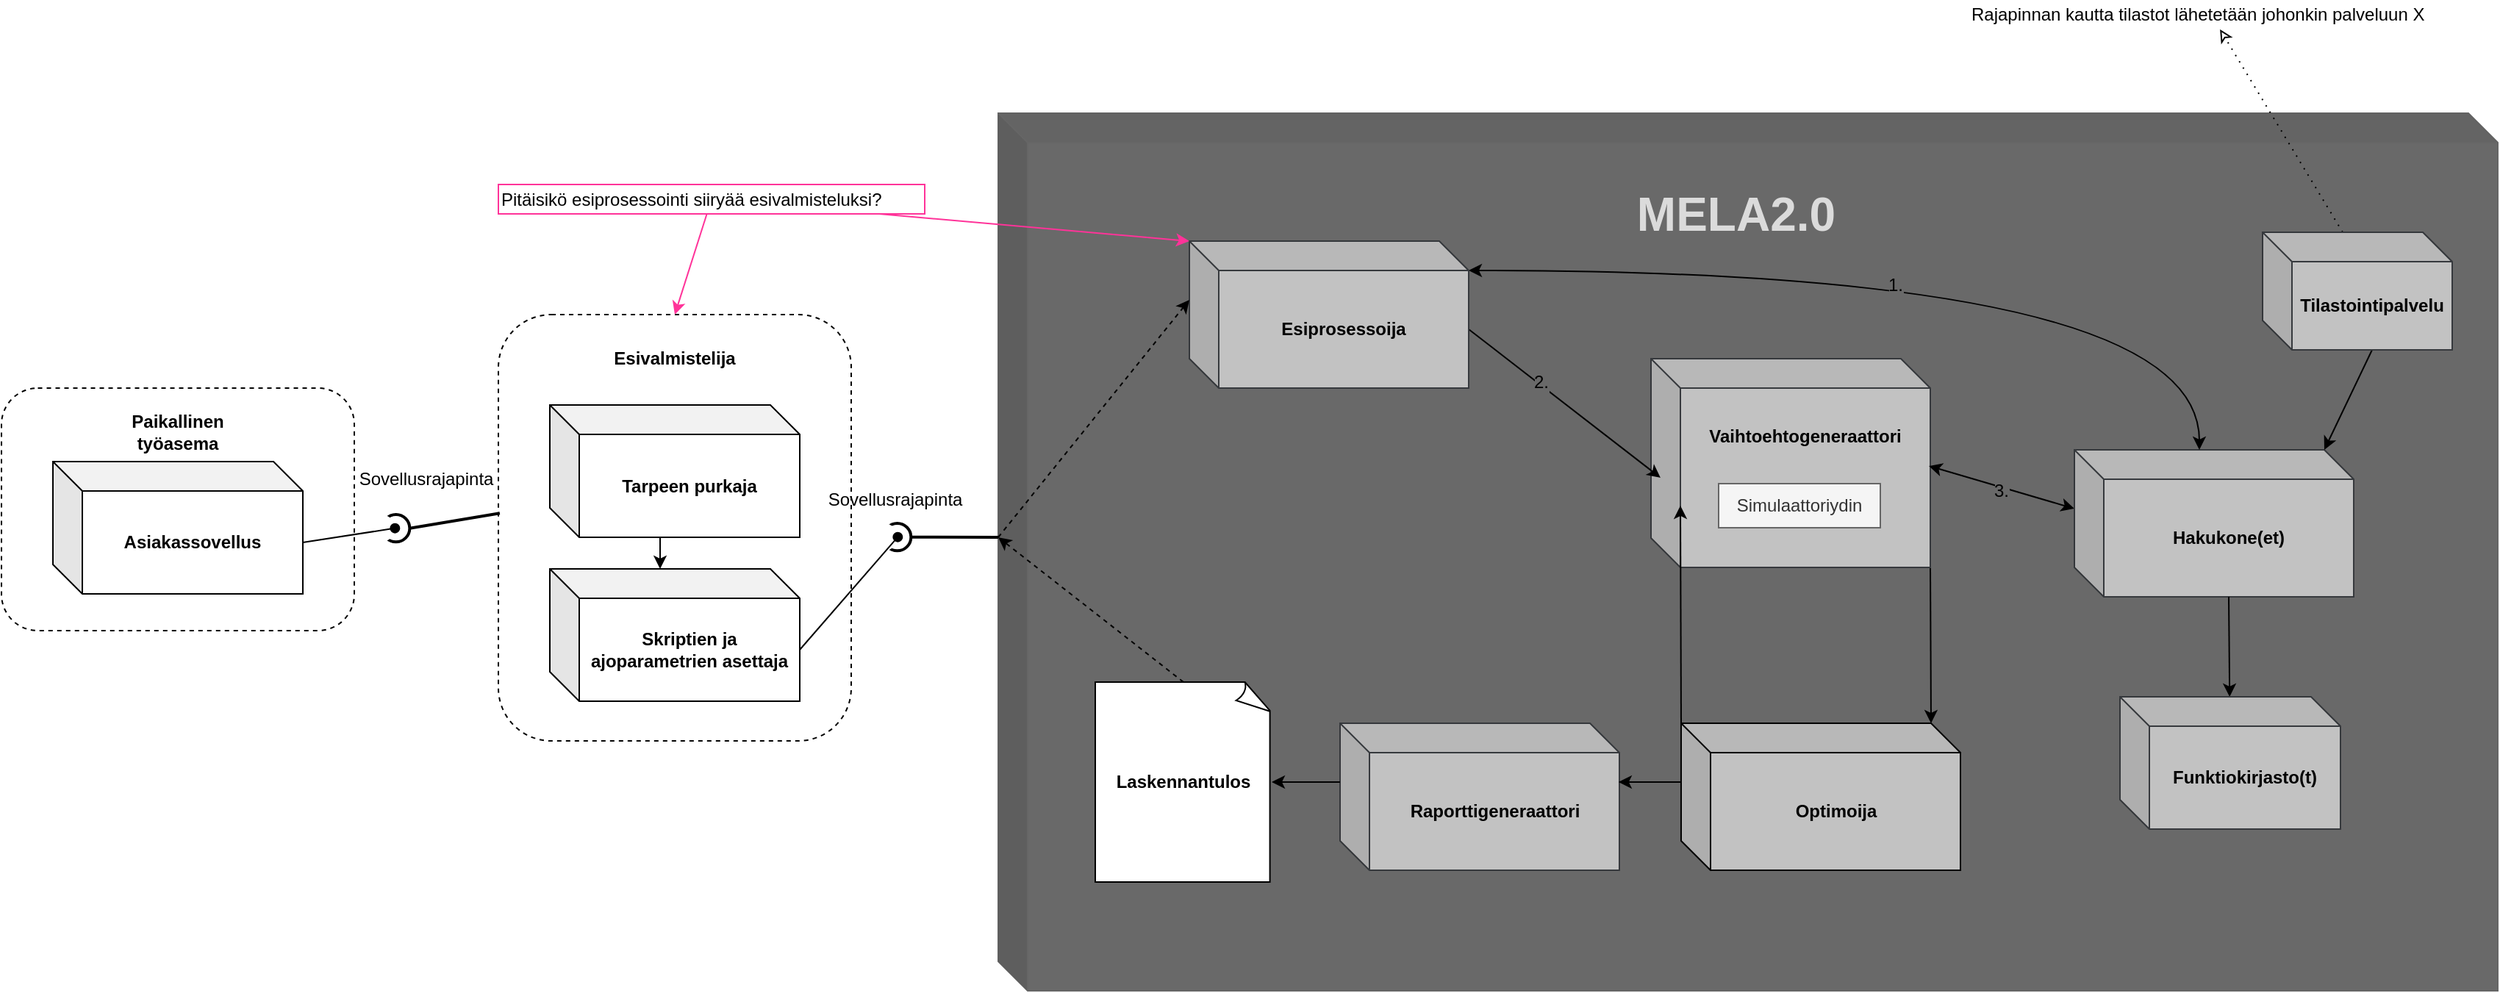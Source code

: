 <mxfile version="11.2.1" type="device" pages="1"><diagram id="jKJ1T0oWRmUnNog0w9CV" name="Page-1"><mxGraphModel dx="1422" dy="793" grid="1" gridSize="10" guides="1" tooltips="1" connect="1" arrows="1" fold="1" page="1" pageScale="1" pageWidth="827" pageHeight="1169" math="0" shadow="0"><root><mxCell id="0"/><mxCell id="1" parent="0"/><mxCell id="aWVFv2CRBV7xXs2rGomi-29" value="" style="rounded=1;whiteSpace=wrap;html=1;dashed=1;" parent="1" vertex="1"><mxGeometry x="950" y="260" width="240" height="290" as="geometry"/></mxCell><mxCell id="aWVFv2CRBV7xXs2rGomi-1" value="" style="shape=cube;whiteSpace=wrap;html=1;boundedLbl=1;backgroundOutline=1;darkOpacity=0.05;darkOpacity2=0.1;fontSize=12;fillColor=#696969;strokeColor=#666666;fontColor=#333333;" parent="1" vertex="1"><mxGeometry x="1290" y="123" width="1020" height="597" as="geometry"/></mxCell><mxCell id="aWVFv2CRBV7xXs2rGomi-2" value="MELA2.0" style="text;html=1;strokeColor=none;fillColor=none;align=center;verticalAlign=middle;whiteSpace=wrap;rounded=0;fontSize=32;fontColor=#DBDBDB;fontStyle=1" parent="1" vertex="1"><mxGeometry x="1712" y="166.5" width="160" height="50" as="geometry"/></mxCell><mxCell id="aWVFv2CRBV7xXs2rGomi-3" value="Raporttigeneraattori" style="shape=cube;whiteSpace=wrap;html=1;boundedLbl=1;backgroundOutline=1;darkOpacity=0.05;darkOpacity2=0.1;fontSize=12;fillColor=#C2C2C2;strokeColor=#36393d;fontStyle=1" parent="1" vertex="1"><mxGeometry x="1522.5" y="538" width="190" height="100" as="geometry"/></mxCell><mxCell id="aWVFv2CRBV7xXs2rGomi-4" style="edgeStyle=none;rounded=0;orthogonalLoop=1;jettySize=auto;html=1;exitX=1;exitY=1;exitDx=0;exitDy=0;exitPerimeter=0;entryX=0;entryY=0;entryDx=170;entryDy=0;entryPerimeter=0;fontSize=12;fontColor=#000000;" parent="1" source="aWVFv2CRBV7xXs2rGomi-6" target="aWVFv2CRBV7xXs2rGomi-10" edge="1"><mxGeometry relative="1" as="geometry"/></mxCell><mxCell id="aWVFv2CRBV7xXs2rGomi-6" value="&lt;div&gt;Vaihtoehtogeneraattori&lt;/div&gt;&lt;div&gt;&lt;br&gt;&lt;/div&gt;&lt;div&gt;&lt;br&gt;&lt;/div&gt;&lt;div&gt;&lt;br&gt;&lt;/div&gt;&lt;div&gt;&lt;br&gt;&lt;/div&gt;" style="shape=cube;whiteSpace=wrap;html=1;boundedLbl=1;backgroundOutline=1;darkOpacity=0.05;darkOpacity2=0.1;fontSize=12;fillColor=#C2C2C2;strokeColor=#36393d;fontStyle=1" parent="1" vertex="1"><mxGeometry x="1734" y="290" width="190" height="142" as="geometry"/></mxCell><mxCell id="AHjsmowlsC9UGqefnpFe-15" style="edgeStyle=none;rounded=0;orthogonalLoop=1;jettySize=auto;html=1;exitX=0;exitY=0;exitDx=0;exitDy=40;exitPerimeter=0;entryX=0.995;entryY=0.514;entryDx=0;entryDy=0;entryPerimeter=0;startArrow=classic;startFill=1;endArrow=classic;endFill=1;" edge="1" parent="1" source="aWVFv2CRBV7xXs2rGomi-7" target="aWVFv2CRBV7xXs2rGomi-6"><mxGeometry relative="1" as="geometry"/></mxCell><mxCell id="aWVFv2CRBV7xXs2rGomi-7" value="Hakukone(et)" style="shape=cube;whiteSpace=wrap;html=1;boundedLbl=1;backgroundOutline=1;darkOpacity=0.05;darkOpacity2=0.1;fontSize=12;fillColor=#C2C2C2;strokeColor=#36393d;fontStyle=1" parent="1" vertex="1"><mxGeometry x="2022" y="352" width="190" height="100" as="geometry"/></mxCell><mxCell id="aWVFv2CRBV7xXs2rGomi-8" style="edgeStyle=none;rounded=0;orthogonalLoop=1;jettySize=auto;html=1;exitX=0;exitY=0;exitDx=0;exitDy=0;exitPerimeter=0;entryX=0;entryY=0;entryDx=20;entryDy=100;entryPerimeter=0;fontSize=12;fontColor=#000000;" parent="1" source="aWVFv2CRBV7xXs2rGomi-10" target="aWVFv2CRBV7xXs2rGomi-6" edge="1"><mxGeometry relative="1" as="geometry"/></mxCell><mxCell id="aWVFv2CRBV7xXs2rGomi-9" style="rounded=0;orthogonalLoop=1;jettySize=auto;html=1;exitX=0;exitY=0;exitDx=0;exitDy=40;exitPerimeter=0;entryX=0.997;entryY=0.4;entryDx=0;entryDy=0;entryPerimeter=0;" parent="1" source="aWVFv2CRBV7xXs2rGomi-10" target="aWVFv2CRBV7xXs2rGomi-3" edge="1"><mxGeometry relative="1" as="geometry"/></mxCell><mxCell id="aWVFv2CRBV7xXs2rGomi-10" value="Optimoija" style="shape=cube;whiteSpace=wrap;html=1;boundedLbl=1;backgroundOutline=1;darkOpacity=0.05;darkOpacity2=0.1;fontSize=12;fillColor=#C2C2C2;strokeColor=#000000;fontStyle=1" parent="1" vertex="1"><mxGeometry x="1754.5" y="538" width="190" height="100" as="geometry"/></mxCell><mxCell id="aWVFv2CRBV7xXs2rGomi-11" value="" style="group;fontSize=12;" parent="1" vertex="1" connectable="0"><mxGeometry x="1650" y="549.5" width="300" height="160" as="geometry"/></mxCell><mxCell id="aWVFv2CRBV7xXs2rGomi-12" value="Laskennantulos" style="whiteSpace=wrap;html=1;shape=mxgraph.basic.document;fontSize=12;fontStyle=1" parent="1" vertex="1"><mxGeometry x="1356" y="510" width="120" height="136" as="geometry"/></mxCell><mxCell id="aWVFv2CRBV7xXs2rGomi-13" style="edgeStyle=none;rounded=0;orthogonalLoop=1;jettySize=auto;html=1;exitX=0;exitY=0;exitDx=0;exitDy=40;exitPerimeter=0;entryX=1;entryY=0.5;entryDx=0;entryDy=0;entryPerimeter=0;fontSize=12;fontColor=#000000;" parent="1" source="aWVFv2CRBV7xXs2rGomi-3" target="aWVFv2CRBV7xXs2rGomi-12" edge="1"><mxGeometry relative="1" as="geometry"/></mxCell><mxCell id="aWVFv2CRBV7xXs2rGomi-14" style="edgeStyle=none;rounded=0;orthogonalLoop=1;jettySize=auto;html=1;exitX=0;exitY=0;exitDx=190;exitDy=60;exitPerimeter=0;entryX=0.034;entryY=0.57;entryDx=0;entryDy=0;entryPerimeter=0;strokeColor=#000000;" parent="1" source="aWVFv2CRBV7xXs2rGomi-18" target="aWVFv2CRBV7xXs2rGomi-6" edge="1"><mxGeometry relative="1" as="geometry"/></mxCell><mxCell id="aWVFv2CRBV7xXs2rGomi-15" value="2." style="text;html=1;resizable=0;points=[];align=center;verticalAlign=middle;labelBackgroundColor=#696969;" parent="aWVFv2CRBV7xXs2rGomi-14" vertex="1" connectable="0"><mxGeometry x="-0.269" y="2" relative="1" as="geometry"><mxPoint as="offset"/></mxGeometry></mxCell><mxCell id="aWVFv2CRBV7xXs2rGomi-16" style="edgeStyle=orthogonalEdgeStyle;rounded=0;orthogonalLoop=1;jettySize=auto;html=1;exitX=0;exitY=0;exitDx=190;exitDy=20;exitPerimeter=0;entryX=0;entryY=0;entryDx=85;entryDy=0;entryPerimeter=0;endArrow=classic;endFill=1;endSize=6;strokeWidth=1;curved=1;startArrow=classic;startFill=1;" parent="1" source="aWVFv2CRBV7xXs2rGomi-18" target="aWVFv2CRBV7xXs2rGomi-7" edge="1"><mxGeometry relative="1" as="geometry"><Array as="points"><mxPoint x="2107" y="230"/></Array></mxGeometry></mxCell><mxCell id="aWVFv2CRBV7xXs2rGomi-17" value="1." style="text;html=1;resizable=0;points=[];align=center;verticalAlign=middle;labelBackgroundColor=#696969;" parent="aWVFv2CRBV7xXs2rGomi-16" vertex="1" connectable="0"><mxGeometry x="-0.07" y="-1" relative="1" as="geometry"><mxPoint x="2" y="9" as="offset"/></mxGeometry></mxCell><mxCell id="aWVFv2CRBV7xXs2rGomi-18" value="Esiprosessoija" style="shape=cube;whiteSpace=wrap;html=1;boundedLbl=1;backgroundOutline=1;darkOpacity=0.05;darkOpacity2=0.1;fontSize=12;fillColor=#C2C2C2;strokeColor=#36393d;fontStyle=1" parent="1" vertex="1"><mxGeometry x="1420" y="210" width="190" height="100" as="geometry"/></mxCell><mxCell id="AHjsmowlsC9UGqefnpFe-2" style="edgeStyle=orthogonalEdgeStyle;rounded=0;orthogonalLoop=1;jettySize=auto;html=1;exitX=0;exitY=0;exitDx=95;exitDy=90;exitPerimeter=0;entryX=0;entryY=0;entryDx=75;entryDy=0;entryPerimeter=0;" edge="1" parent="1" source="aWVFv2CRBV7xXs2rGomi-19" target="AHjsmowlsC9UGqefnpFe-1"><mxGeometry relative="1" as="geometry"/></mxCell><mxCell id="aWVFv2CRBV7xXs2rGomi-19" value="Tarpeen purkaja" style="shape=cube;whiteSpace=wrap;html=1;boundedLbl=1;backgroundOutline=1;darkOpacity=0.05;darkOpacity2=0.1;fontSize=12;fontStyle=1" parent="1" vertex="1"><mxGeometry x="985" y="321.5" width="170" height="90" as="geometry"/></mxCell><mxCell id="aWVFv2CRBV7xXs2rGomi-20" value="" style="edgeStyle=none;rounded=0;orthogonalLoop=1;jettySize=auto;html=1;exitX=0;exitY=0;exitDx=105;exitDy=100;exitPerimeter=0;fontSize=12;fontColor=#000000;" parent="1" source="aWVFv2CRBV7xXs2rGomi-7" target="aWVFv2CRBV7xXs2rGomi-21" edge="1"><mxGeometry x="0.033" relative="1" as="geometry"><mxPoint as="offset"/><mxPoint x="1692" y="506" as="targetPoint"/></mxGeometry></mxCell><mxCell id="aWVFv2CRBV7xXs2rGomi-21" value="Funktiokirjasto(t)" style="shape=cube;whiteSpace=wrap;html=1;boundedLbl=1;backgroundOutline=1;darkOpacity=0.05;darkOpacity2=0.1;fontSize=12;fillColor=#C2C2C2;strokeColor=#36393d;fontStyle=1" parent="1" vertex="1"><mxGeometry x="2053" y="520" width="150" height="90" as="geometry"/></mxCell><mxCell id="aWVFv2CRBV7xXs2rGomi-22" value="" style="ellipse;whiteSpace=wrap;html=1;aspect=fixed;shadow=0;strokeColor=#000000;fillColor=#ffffff;direction=east;rotation=-90;strokeWidth=2;" parent="1" vertex="1"><mxGeometry x="1212" y="402" width="18.667" height="18.667" as="geometry"/></mxCell><mxCell id="aWVFv2CRBV7xXs2rGomi-23" value="" style="ellipse;whiteSpace=wrap;html=1;aspect=fixed;shadow=0;strokeColor=none;fillColor=#ffffff;direction=east;rotation=-90;" parent="1" vertex="1"><mxGeometry x="1203" y="402" width="18.667" height="18.667" as="geometry"/></mxCell><mxCell id="aWVFv2CRBV7xXs2rGomi-24" value="" style="endArrow=none;html=1;entryX=0.5;entryY=1;entryDx=0;entryDy=0;exitX=0;exitY=0;exitDx=0;exitDy=288.5;exitPerimeter=0;strokeWidth=2;" parent="1" source="aWVFv2CRBV7xXs2rGomi-1" target="aWVFv2CRBV7xXs2rGomi-22" edge="1"><mxGeometry width="50" height="50" relative="1" as="geometry"><mxPoint x="1288" y="264" as="sourcePoint"/><mxPoint x="1297" y="384" as="targetPoint"/></mxGeometry></mxCell><mxCell id="aWVFv2CRBV7xXs2rGomi-26" value="Sovellusrajapinta" style="text;html=1;strokeColor=none;fillColor=none;align=center;verticalAlign=middle;whiteSpace=wrap;rounded=0;" parent="1" vertex="1"><mxGeometry x="1200" y="376" width="40" height="20" as="geometry"/></mxCell><mxCell id="aWVFv2CRBV7xXs2rGomi-27" value="" style="endArrow=classic;dashed=1;html=1;strokeWidth=1;entryX=0;entryY=0;entryDx=0;entryDy=40;entryPerimeter=0;endFill=1;exitX=0;exitY=0;exitDx=0;exitDy=288.5;exitPerimeter=0;" parent="1" source="aWVFv2CRBV7xXs2rGomi-1" target="aWVFv2CRBV7xXs2rGomi-18" edge="1"><mxGeometry width="50" height="50" relative="1" as="geometry"><mxPoint x="1289" y="370" as="sourcePoint"/><mxPoint x="1050" y="700" as="targetPoint"/></mxGeometry></mxCell><mxCell id="aWVFv2CRBV7xXs2rGomi-28" value="" style="endArrow=classic;dashed=1;html=1;strokeWidth=1;entryX=0;entryY=0;entryDx=0;entryDy=288.5;entryPerimeter=0;exitX=0.5;exitY=0;exitDx=0;exitDy=0;exitPerimeter=0;endFill=1;" parent="1" source="aWVFv2CRBV7xXs2rGomi-12" target="aWVFv2CRBV7xXs2rGomi-1" edge="1"><mxGeometry width="50" height="50" relative="1" as="geometry"><mxPoint x="1000" y="750" as="sourcePoint"/><mxPoint x="1130" y="440" as="targetPoint"/></mxGeometry></mxCell><mxCell id="aWVFv2CRBV7xXs2rGomi-30" value="Esivalmistelija" style="text;html=1;strokeColor=none;fillColor=none;align=center;verticalAlign=middle;whiteSpace=wrap;rounded=0;fontStyle=1" parent="1" vertex="1"><mxGeometry x="1050" y="280" width="40" height="20" as="geometry"/></mxCell><mxCell id="AHjsmowlsC9UGqefnpFe-3" style="rounded=0;orthogonalLoop=1;jettySize=auto;html=1;exitX=0;exitY=0;exitDx=170;exitDy=55;exitPerimeter=0;entryX=0.5;entryY=1;entryDx=0;entryDy=0;endArrow=oval;endFill=1;" edge="1" parent="1" source="AHjsmowlsC9UGqefnpFe-1" target="aWVFv2CRBV7xXs2rGomi-23"><mxGeometry relative="1" as="geometry"/></mxCell><mxCell id="AHjsmowlsC9UGqefnpFe-1" value="Skriptien ja ajoparametrien asettaja" style="shape=cube;whiteSpace=wrap;html=1;boundedLbl=1;backgroundOutline=1;darkOpacity=0.05;darkOpacity2=0.1;fontSize=12;fontStyle=1" vertex="1" parent="1"><mxGeometry x="985" y="433" width="170" height="90" as="geometry"/></mxCell><mxCell id="AHjsmowlsC9UGqefnpFe-4" value="" style="rounded=1;whiteSpace=wrap;html=1;dashed=1;" vertex="1" parent="1"><mxGeometry x="612" y="310" width="240" height="165" as="geometry"/></mxCell><mxCell id="AHjsmowlsC9UGqefnpFe-5" value="Asiakassovellus" style="shape=cube;whiteSpace=wrap;html=1;boundedLbl=1;backgroundOutline=1;darkOpacity=0.05;darkOpacity2=0.1;fontSize=12;fontStyle=1" vertex="1" parent="1"><mxGeometry x="647" y="360" width="170" height="90" as="geometry"/></mxCell><mxCell id="AHjsmowlsC9UGqefnpFe-6" value="Paikallinen työasema" style="text;html=1;strokeColor=none;fillColor=none;align=center;verticalAlign=middle;whiteSpace=wrap;rounded=0;fontStyle=1" vertex="1" parent="1"><mxGeometry x="712" y="330" width="40" height="20" as="geometry"/></mxCell><mxCell id="AHjsmowlsC9UGqefnpFe-7" value="" style="ellipse;whiteSpace=wrap;html=1;aspect=fixed;shadow=0;strokeColor=#000000;fillColor=#ffffff;direction=east;rotation=-90;strokeWidth=2;" vertex="1" parent="1"><mxGeometry x="871" y="396" width="18.667" height="18.667" as="geometry"/></mxCell><mxCell id="AHjsmowlsC9UGqefnpFe-8" value="" style="endArrow=none;html=1;entryX=0.5;entryY=1;entryDx=0;entryDy=0;exitX=0.004;exitY=0.466;exitDx=0;exitDy=0;exitPerimeter=0;strokeWidth=2;" edge="1" parent="1" target="AHjsmowlsC9UGqefnpFe-7" source="aWVFv2CRBV7xXs2rGomi-29"><mxGeometry width="50" height="50" relative="1" as="geometry"><mxPoint x="977" y="405.5" as="sourcePoint"/><mxPoint x="984" y="378" as="targetPoint"/></mxGeometry></mxCell><mxCell id="AHjsmowlsC9UGqefnpFe-9" value="" style="ellipse;whiteSpace=wrap;html=1;aspect=fixed;shadow=0;strokeColor=none;fillColor=#ffffff;direction=east;rotation=-90;" vertex="1" parent="1"><mxGeometry x="861" y="396" width="18.667" height="18.667" as="geometry"/></mxCell><mxCell id="AHjsmowlsC9UGqefnpFe-10" style="edgeStyle=none;rounded=0;orthogonalLoop=1;jettySize=auto;html=1;exitX=0;exitY=0;exitDx=170;exitDy=55;exitPerimeter=0;entryX=0.5;entryY=1;entryDx=0;entryDy=0;endArrow=oval;endFill=1;" edge="1" parent="1" source="AHjsmowlsC9UGqefnpFe-5" target="AHjsmowlsC9UGqefnpFe-9"><mxGeometry relative="1" as="geometry"/></mxCell><mxCell id="AHjsmowlsC9UGqefnpFe-11" value="Sovellusrajapinta" style="text;html=1;strokeColor=none;fillColor=none;align=center;verticalAlign=middle;whiteSpace=wrap;rounded=0;" vertex="1" parent="1"><mxGeometry x="880.5" y="362" width="40" height="20" as="geometry"/></mxCell><mxCell id="AHjsmowlsC9UGqefnpFe-13" value="Simulaattoriydin" style="rounded=0;whiteSpace=wrap;html=1;fillColor=#f5f5f5;strokeColor=#666666;fontColor=#333333;" vertex="1" parent="1"><mxGeometry x="1780" y="375" width="110" height="30" as="geometry"/></mxCell><mxCell id="AHjsmowlsC9UGqefnpFe-14" value="3." style="text;html=1;resizable=0;points=[];align=center;verticalAlign=middle;labelBackgroundColor=#696969;" vertex="1" connectable="0" parent="1"><mxGeometry x="1980" y="360" as="geometry"><mxPoint x="-8" y="20" as="offset"/></mxGeometry></mxCell><mxCell id="AHjsmowlsC9UGqefnpFe-17" style="edgeStyle=none;rounded=0;orthogonalLoop=1;jettySize=auto;html=1;entryX=0;entryY=0;entryDx=0;entryDy=0;entryPerimeter=0;startArrow=none;startFill=0;endArrow=classic;endFill=1;strokeColor=#FF3399;" edge="1" parent="1" source="AHjsmowlsC9UGqefnpFe-16" target="aWVFv2CRBV7xXs2rGomi-18"><mxGeometry relative="1" as="geometry"/></mxCell><mxCell id="AHjsmowlsC9UGqefnpFe-18" style="edgeStyle=none;rounded=0;orthogonalLoop=1;jettySize=auto;html=1;entryX=0.5;entryY=0;entryDx=0;entryDy=0;startArrow=none;startFill=0;endArrow=classic;endFill=1;strokeColor=#FF3399;" edge="1" parent="1" source="AHjsmowlsC9UGqefnpFe-16" target="aWVFv2CRBV7xXs2rGomi-29"><mxGeometry relative="1" as="geometry"/></mxCell><mxCell id="AHjsmowlsC9UGqefnpFe-16" value="Pitäisikö esiprosessointi siiryää esivalmisteluksi?" style="text;html=1;resizable=0;points=[];autosize=1;align=left;verticalAlign=top;spacingTop=-4;strokeColor=#FF3399;" vertex="1" parent="1"><mxGeometry x="950" y="171.5" width="290" height="20" as="geometry"/></mxCell><mxCell id="AHjsmowlsC9UGqefnpFe-20" style="edgeStyle=none;rounded=0;orthogonalLoop=1;jettySize=auto;html=1;exitX=0;exitY=0;exitDx=74.5;exitDy=80;exitPerimeter=0;entryX=0;entryY=0;entryDx=170;entryDy=0;entryPerimeter=0;startArrow=none;startFill=0;endArrow=classic;endFill=1;strokeColor=#000000;" edge="1" parent="1" source="AHjsmowlsC9UGqefnpFe-19" target="aWVFv2CRBV7xXs2rGomi-7"><mxGeometry relative="1" as="geometry"/></mxCell><mxCell id="AHjsmowlsC9UGqefnpFe-23" style="edgeStyle=none;rounded=0;orthogonalLoop=1;jettySize=auto;html=1;exitX=0;exitY=0;exitDx=54.5;exitDy=0;exitPerimeter=0;startArrow=none;startFill=0;endArrow=classic;endFill=0;strokeColor=#000000;dashed=1;dashPattern=1 4;" edge="1" parent="1" source="AHjsmowlsC9UGqefnpFe-19" target="AHjsmowlsC9UGqefnpFe-24"><mxGeometry relative="1" as="geometry"><mxPoint x="2205" y="70" as="targetPoint"/></mxGeometry></mxCell><mxCell id="AHjsmowlsC9UGqefnpFe-19" value="Tilastointipalvelu" style="shape=cube;whiteSpace=wrap;html=1;boundedLbl=1;backgroundOutline=1;darkOpacity=0.05;darkOpacity2=0.1;fontSize=12;fillColor=#C2C2C2;strokeColor=#36393d;fontStyle=1" vertex="1" parent="1"><mxGeometry x="2150" y="204" width="129" height="80" as="geometry"/></mxCell><mxCell id="AHjsmowlsC9UGqefnpFe-24" value="Rajapinnan kautta tilastot lähetetään johonkin palveluun X" style="text;html=1;resizable=0;points=[];autosize=1;align=left;verticalAlign=top;spacingTop=-4;" vertex="1" parent="1"><mxGeometry x="1950" y="46" width="330" height="20" as="geometry"/></mxCell></root></mxGraphModel></diagram></mxfile>